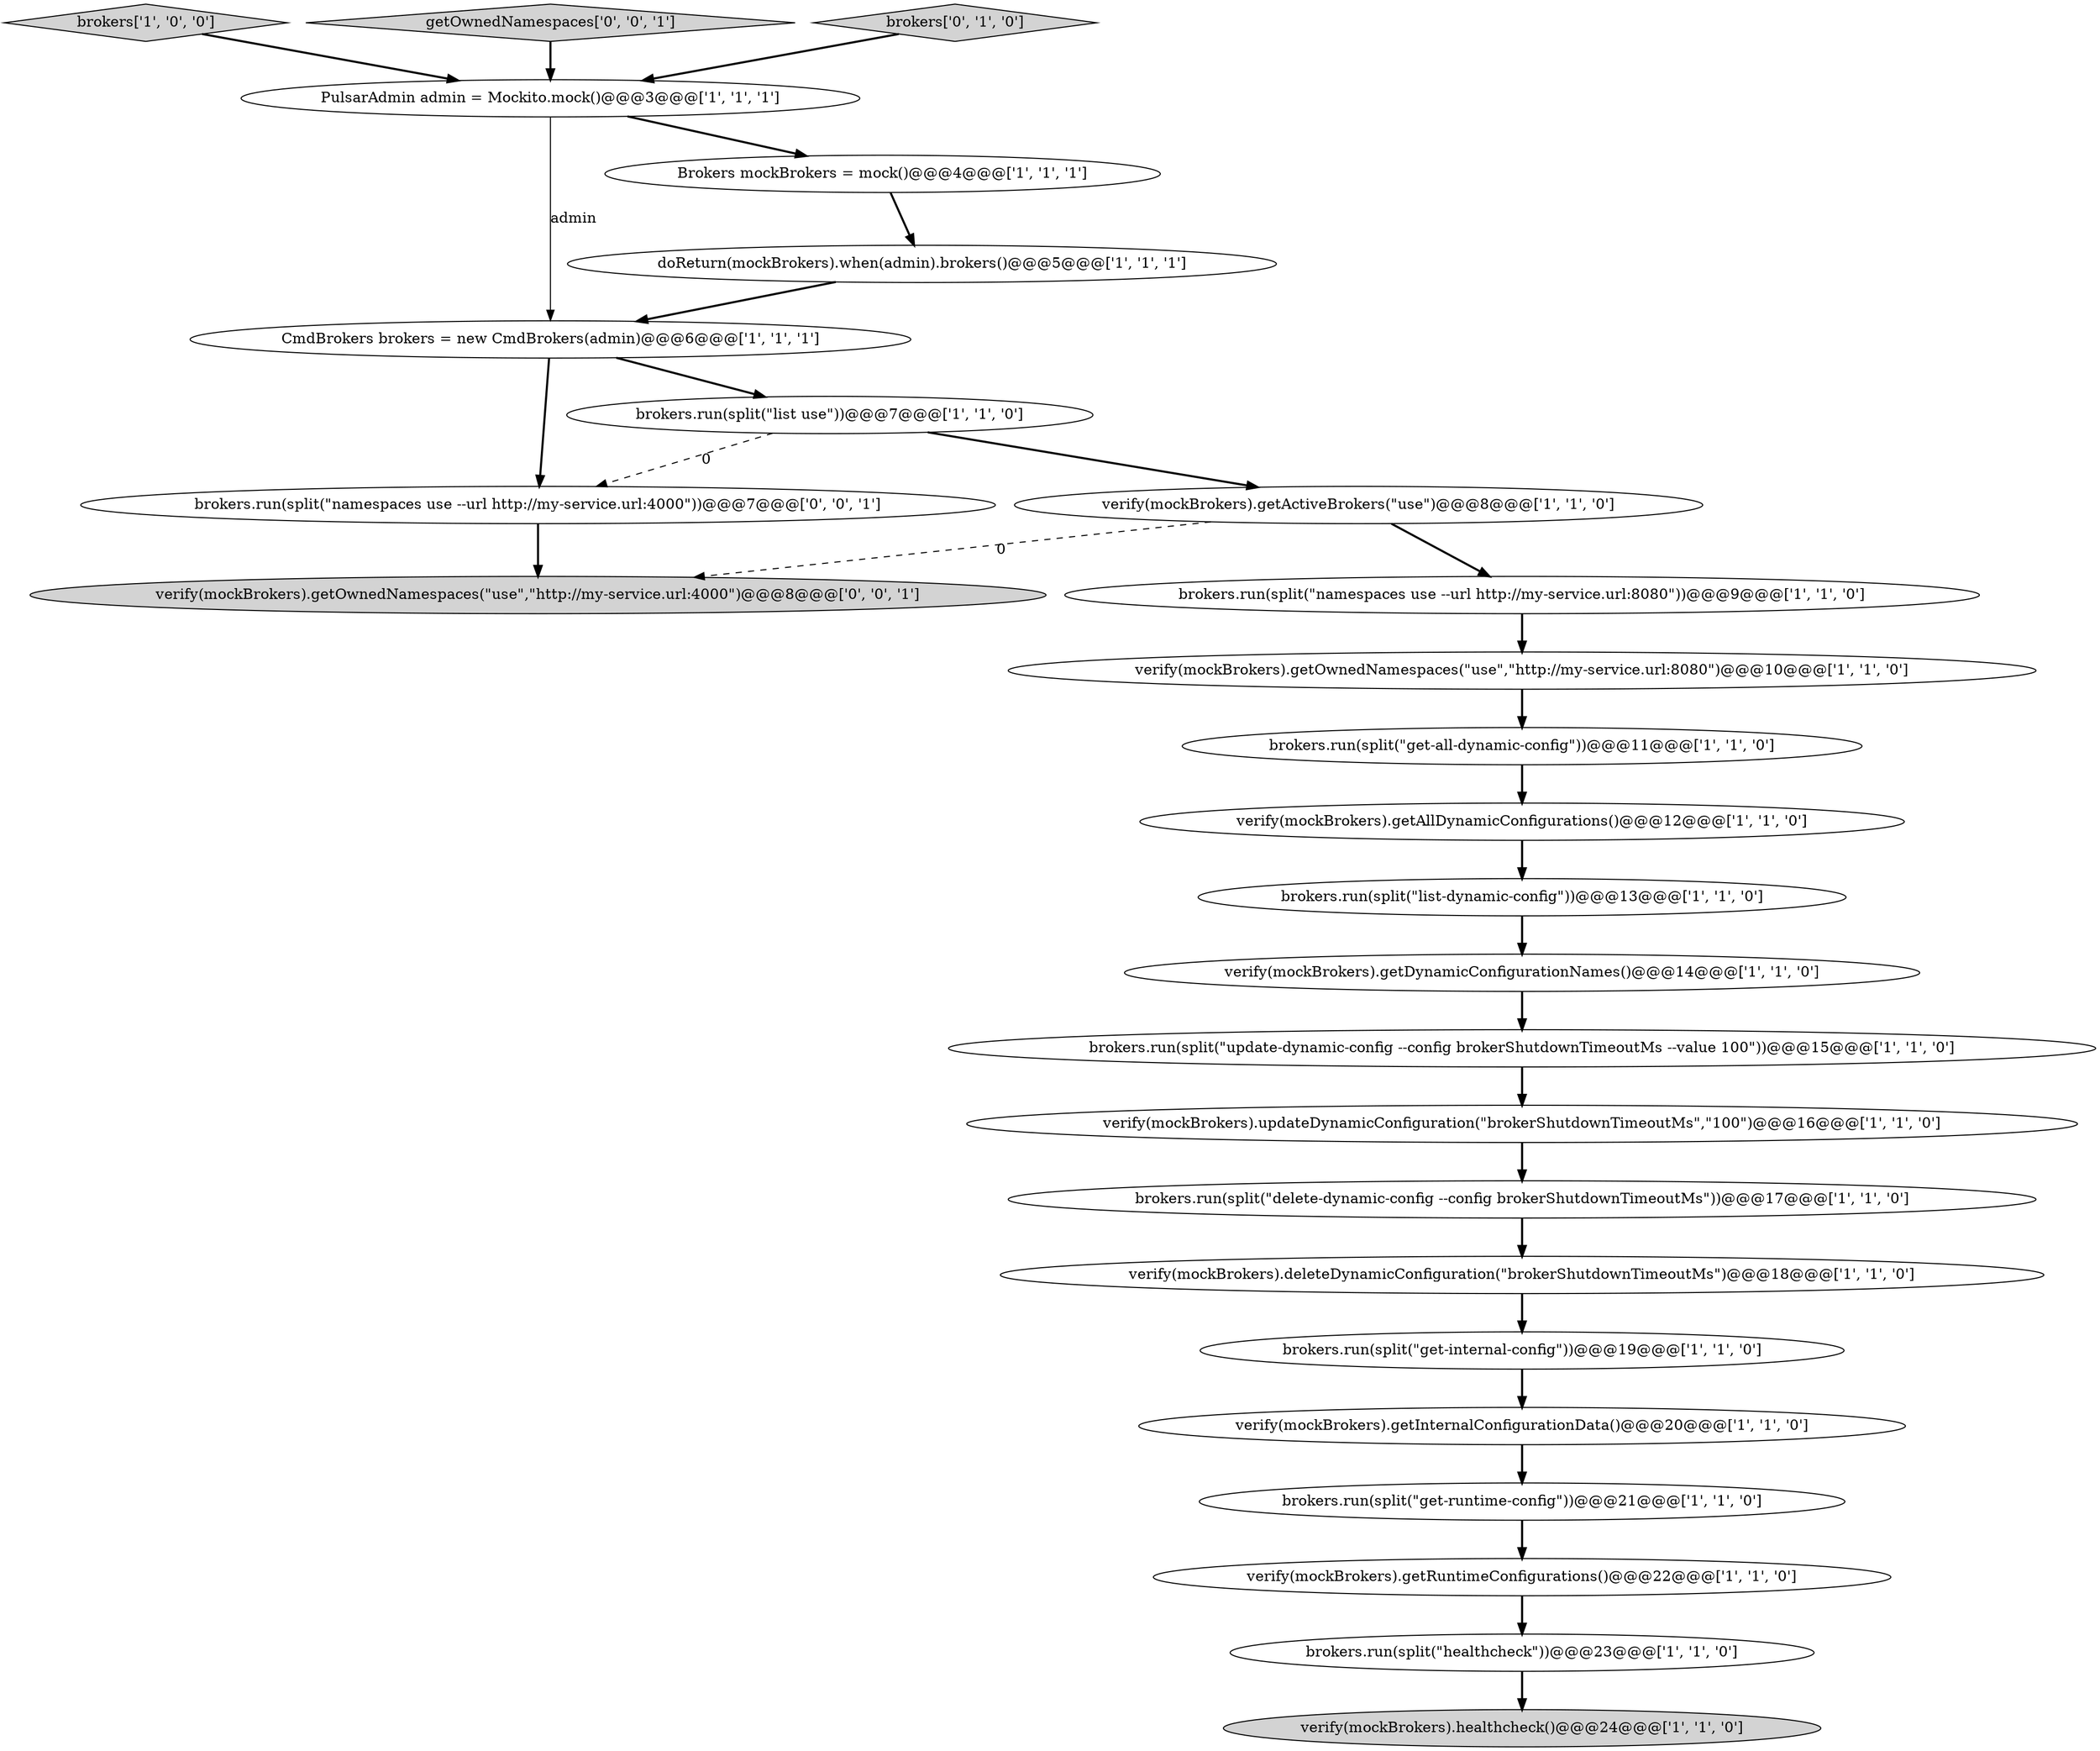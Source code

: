 digraph {
0 [style = filled, label = "verify(mockBrokers).updateDynamicConfiguration(\"brokerShutdownTimeoutMs\",\"100\")@@@16@@@['1', '1', '0']", fillcolor = white, shape = ellipse image = "AAA0AAABBB1BBB"];
25 [style = filled, label = "brokers.run(split(\"namespaces use --url http://my-service.url:4000\"))@@@7@@@['0', '0', '1']", fillcolor = white, shape = ellipse image = "AAA0AAABBB3BBB"];
14 [style = filled, label = "brokers.run(split(\"get-runtime-config\"))@@@21@@@['1', '1', '0']", fillcolor = white, shape = ellipse image = "AAA0AAABBB1BBB"];
24 [style = filled, label = "verify(mockBrokers).getOwnedNamespaces(\"use\",\"http://my-service.url:4000\")@@@8@@@['0', '0', '1']", fillcolor = lightgray, shape = ellipse image = "AAA0AAABBB3BBB"];
6 [style = filled, label = "brokers.run(split(\"get-all-dynamic-config\"))@@@11@@@['1', '1', '0']", fillcolor = white, shape = ellipse image = "AAA0AAABBB1BBB"];
20 [style = filled, label = "doReturn(mockBrokers).when(admin).brokers()@@@5@@@['1', '1', '1']", fillcolor = white, shape = ellipse image = "AAA0AAABBB1BBB"];
17 [style = filled, label = "brokers.run(split(\"list use\"))@@@7@@@['1', '1', '0']", fillcolor = white, shape = ellipse image = "AAA0AAABBB1BBB"];
3 [style = filled, label = "brokers.run(split(\"delete-dynamic-config --config brokerShutdownTimeoutMs\"))@@@17@@@['1', '1', '0']", fillcolor = white, shape = ellipse image = "AAA0AAABBB1BBB"];
15 [style = filled, label = "CmdBrokers brokers = new CmdBrokers(admin)@@@6@@@['1', '1', '1']", fillcolor = white, shape = ellipse image = "AAA0AAABBB1BBB"];
16 [style = filled, label = "verify(mockBrokers).getRuntimeConfigurations()@@@22@@@['1', '1', '0']", fillcolor = white, shape = ellipse image = "AAA0AAABBB1BBB"];
4 [style = filled, label = "brokers['1', '0', '0']", fillcolor = lightgray, shape = diamond image = "AAA0AAABBB1BBB"];
26 [style = filled, label = "getOwnedNamespaces['0', '0', '1']", fillcolor = lightgray, shape = diamond image = "AAA0AAABBB3BBB"];
1 [style = filled, label = "verify(mockBrokers).getInternalConfigurationData()@@@20@@@['1', '1', '0']", fillcolor = white, shape = ellipse image = "AAA0AAABBB1BBB"];
11 [style = filled, label = "brokers.run(split(\"namespaces use --url http://my-service.url:8080\"))@@@9@@@['1', '1', '0']", fillcolor = white, shape = ellipse image = "AAA0AAABBB1BBB"];
2 [style = filled, label = "brokers.run(split(\"healthcheck\"))@@@23@@@['1', '1', '0']", fillcolor = white, shape = ellipse image = "AAA0AAABBB1BBB"];
19 [style = filled, label = "brokers.run(split(\"update-dynamic-config --config brokerShutdownTimeoutMs --value 100\"))@@@15@@@['1', '1', '0']", fillcolor = white, shape = ellipse image = "AAA0AAABBB1BBB"];
13 [style = filled, label = "verify(mockBrokers).healthcheck()@@@24@@@['1', '1', '0']", fillcolor = lightgray, shape = ellipse image = "AAA0AAABBB1BBB"];
22 [style = filled, label = "PulsarAdmin admin = Mockito.mock()@@@3@@@['1', '1', '1']", fillcolor = white, shape = ellipse image = "AAA0AAABBB1BBB"];
8 [style = filled, label = "verify(mockBrokers).getActiveBrokers(\"use\")@@@8@@@['1', '1', '0']", fillcolor = white, shape = ellipse image = "AAA0AAABBB1BBB"];
18 [style = filled, label = "brokers.run(split(\"list-dynamic-config\"))@@@13@@@['1', '1', '0']", fillcolor = white, shape = ellipse image = "AAA0AAABBB1BBB"];
12 [style = filled, label = "verify(mockBrokers).getDynamicConfigurationNames()@@@14@@@['1', '1', '0']", fillcolor = white, shape = ellipse image = "AAA0AAABBB1BBB"];
23 [style = filled, label = "brokers['0', '1', '0']", fillcolor = lightgray, shape = diamond image = "AAA0AAABBB2BBB"];
21 [style = filled, label = "verify(mockBrokers).deleteDynamicConfiguration(\"brokerShutdownTimeoutMs\")@@@18@@@['1', '1', '0']", fillcolor = white, shape = ellipse image = "AAA0AAABBB1BBB"];
5 [style = filled, label = "Brokers mockBrokers = mock()@@@4@@@['1', '1', '1']", fillcolor = white, shape = ellipse image = "AAA0AAABBB1BBB"];
9 [style = filled, label = "verify(mockBrokers).getOwnedNamespaces(\"use\",\"http://my-service.url:8080\")@@@10@@@['1', '1', '0']", fillcolor = white, shape = ellipse image = "AAA0AAABBB1BBB"];
10 [style = filled, label = "brokers.run(split(\"get-internal-config\"))@@@19@@@['1', '1', '0']", fillcolor = white, shape = ellipse image = "AAA0AAABBB1BBB"];
7 [style = filled, label = "verify(mockBrokers).getAllDynamicConfigurations()@@@12@@@['1', '1', '0']", fillcolor = white, shape = ellipse image = "AAA0AAABBB1BBB"];
0->3 [style = bold, label=""];
17->8 [style = bold, label=""];
14->16 [style = bold, label=""];
21->10 [style = bold, label=""];
5->20 [style = bold, label=""];
15->25 [style = bold, label=""];
18->12 [style = bold, label=""];
8->24 [style = dashed, label="0"];
16->2 [style = bold, label=""];
11->9 [style = bold, label=""];
22->5 [style = bold, label=""];
17->25 [style = dashed, label="0"];
26->22 [style = bold, label=""];
19->0 [style = bold, label=""];
9->6 [style = bold, label=""];
2->13 [style = bold, label=""];
25->24 [style = bold, label=""];
15->17 [style = bold, label=""];
23->22 [style = bold, label=""];
22->15 [style = solid, label="admin"];
7->18 [style = bold, label=""];
3->21 [style = bold, label=""];
1->14 [style = bold, label=""];
6->7 [style = bold, label=""];
12->19 [style = bold, label=""];
10->1 [style = bold, label=""];
20->15 [style = bold, label=""];
8->11 [style = bold, label=""];
4->22 [style = bold, label=""];
}

